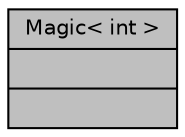 digraph "Magic&lt; int &gt;"
{
 // INTERACTIVE_SVG=YES
  bgcolor="transparent";
  edge [fontname="Helvetica",fontsize="10",labelfontname="Helvetica",labelfontsize="10"];
  node [fontname="Helvetica",fontsize="10",shape=record];
  Node1 [label="{Magic\< int \>\n||}",height=0.2,width=0.4,color="black", fillcolor="grey75", style="filled", fontcolor="black"];
}
